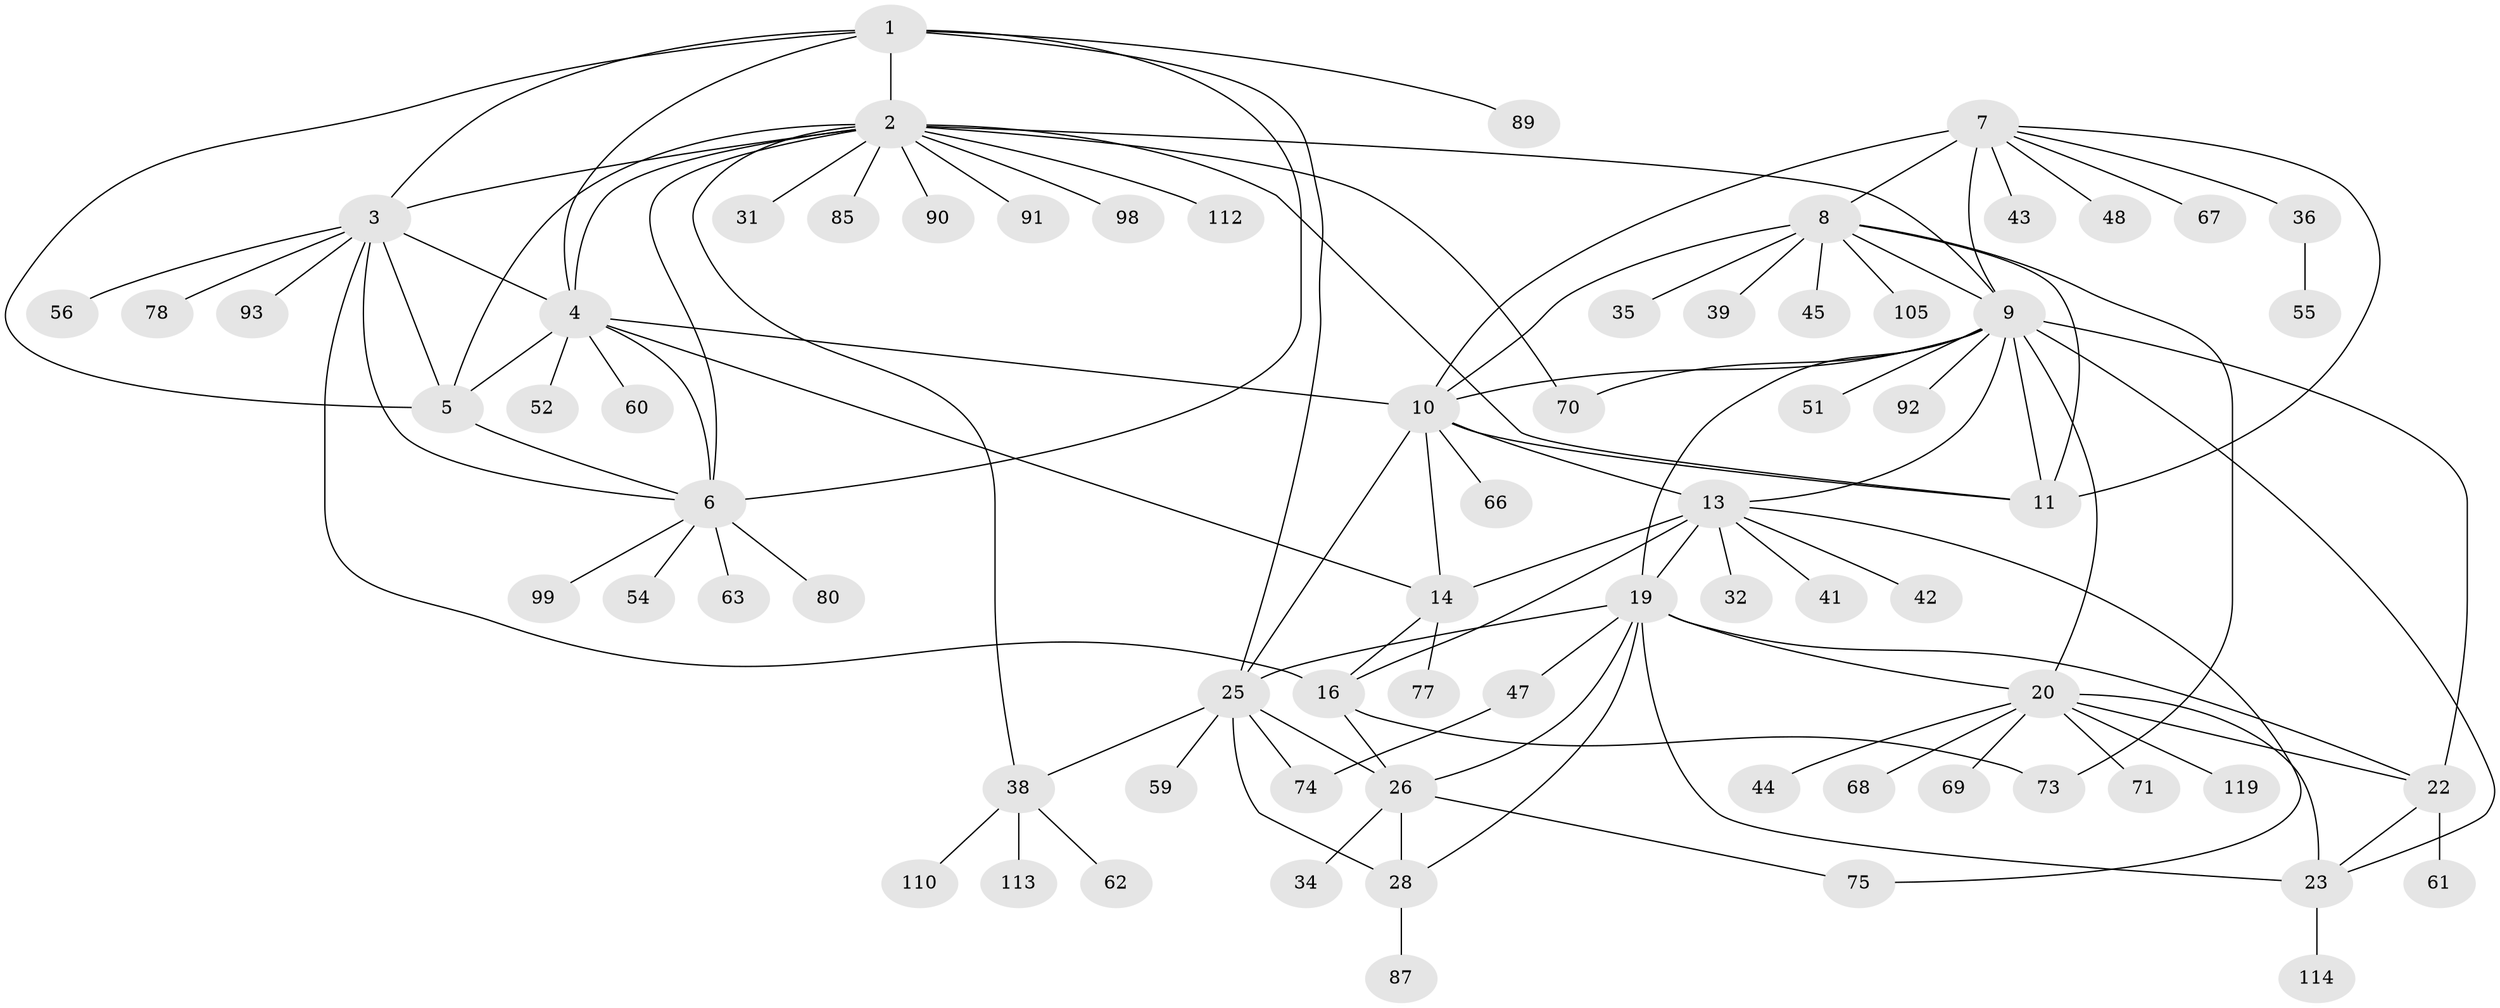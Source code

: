 // original degree distribution, {7: 0.05785123966942149, 15: 0.01652892561983471, 9: 0.01652892561983471, 10: 0.04132231404958678, 5: 0.01652892561983471, 11: 0.01652892561983471, 6: 0.04132231404958678, 8: 0.049586776859504134, 1: 0.5702479338842975, 2: 0.15702479338842976, 3: 0.01652892561983471}
// Generated by graph-tools (version 1.1) at 2025/19/03/04/25 18:19:45]
// undirected, 72 vertices, 112 edges
graph export_dot {
graph [start="1"]
  node [color=gray90,style=filled];
  1;
  2;
  3;
  4 [super="+64"];
  5;
  6 [super="+53+65"];
  7 [super="+103+12"];
  8;
  9 [super="+24"];
  10 [super="+33+102+81"];
  11;
  13 [super="+15+17"];
  14;
  16 [super="+46+72+107+79"];
  19 [super="+21+95+30"];
  20;
  22;
  23 [super="+37+58"];
  25 [super="+29"];
  26 [super="+27+96"];
  28;
  31;
  32;
  34;
  35;
  36;
  38;
  39;
  41;
  42;
  43;
  44;
  45;
  47;
  48;
  51;
  52;
  54;
  55;
  56;
  59;
  60;
  61;
  62 [super="+100"];
  63;
  66;
  67;
  68 [super="+83+111"];
  69;
  70;
  71;
  73;
  74;
  75;
  77 [super="+117"];
  78;
  80 [super="+88"];
  85;
  87;
  89;
  90;
  91 [super="+94"];
  92;
  93;
  98;
  99;
  105;
  110 [super="+118"];
  112;
  113;
  114;
  119;
  1 -- 2;
  1 -- 3;
  1 -- 4;
  1 -- 5;
  1 -- 6;
  1 -- 89;
  1 -- 25;
  2 -- 3;
  2 -- 4;
  2 -- 5;
  2 -- 6;
  2 -- 11;
  2 -- 31;
  2 -- 38;
  2 -- 70;
  2 -- 85;
  2 -- 90;
  2 -- 91;
  2 -- 98;
  2 -- 112;
  2 -- 9;
  3 -- 4;
  3 -- 5;
  3 -- 6;
  3 -- 56;
  3 -- 78;
  3 -- 93;
  3 -- 16;
  4 -- 5;
  4 -- 6;
  4 -- 14;
  4 -- 52;
  4 -- 60;
  4 -- 10;
  5 -- 6;
  6 -- 54;
  6 -- 63;
  6 -- 80;
  6 -- 99;
  7 -- 8 [weight=2];
  7 -- 9 [weight=2];
  7 -- 10 [weight=2];
  7 -- 11 [weight=2];
  7 -- 36;
  7 -- 48;
  7 -- 67;
  7 -- 43;
  8 -- 9;
  8 -- 10;
  8 -- 11;
  8 -- 35;
  8 -- 39;
  8 -- 45;
  8 -- 73;
  8 -- 105;
  9 -- 10;
  9 -- 11;
  9 -- 51;
  9 -- 70;
  9 -- 13;
  9 -- 19 [weight=2];
  9 -- 20;
  9 -- 22;
  9 -- 23;
  9 -- 92;
  10 -- 11;
  10 -- 66;
  10 -- 25;
  10 -- 14;
  10 -- 13;
  13 -- 14 [weight=4];
  13 -- 16 [weight=4];
  13 -- 75;
  13 -- 32;
  13 -- 19;
  13 -- 41;
  13 -- 42;
  14 -- 16;
  14 -- 77;
  16 -- 26;
  16 -- 73;
  19 -- 20 [weight=2];
  19 -- 22 [weight=2];
  19 -- 23 [weight=2];
  19 -- 47;
  19 -- 25 [weight=2];
  19 -- 26 [weight=2];
  19 -- 28;
  20 -- 22;
  20 -- 23;
  20 -- 44;
  20 -- 68;
  20 -- 69;
  20 -- 71;
  20 -- 119;
  22 -- 23;
  22 -- 61;
  23 -- 114;
  25 -- 26 [weight=4];
  25 -- 28 [weight=2];
  25 -- 38;
  25 -- 59;
  25 -- 74;
  26 -- 28 [weight=2];
  26 -- 34;
  26 -- 75;
  28 -- 87;
  36 -- 55;
  38 -- 62;
  38 -- 110;
  38 -- 113;
  47 -- 74;
}
